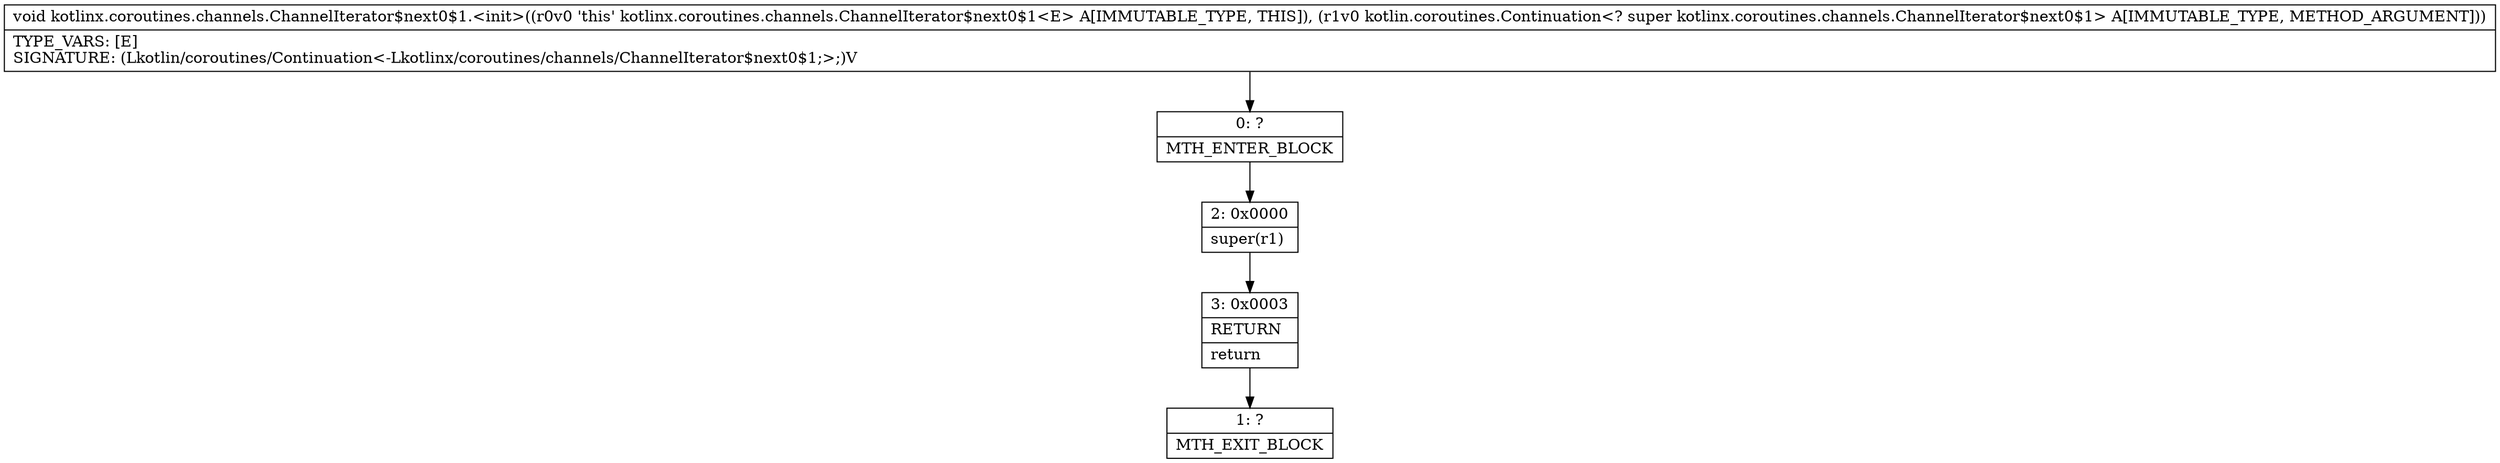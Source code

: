 digraph "CFG forkotlinx.coroutines.channels.ChannelIterator$next0$1.\<init\>(Lkotlin\/coroutines\/Continuation;)V" {
Node_0 [shape=record,label="{0\:\ ?|MTH_ENTER_BLOCK\l}"];
Node_2 [shape=record,label="{2\:\ 0x0000|super(r1)\l}"];
Node_3 [shape=record,label="{3\:\ 0x0003|RETURN\l|return\l}"];
Node_1 [shape=record,label="{1\:\ ?|MTH_EXIT_BLOCK\l}"];
MethodNode[shape=record,label="{void kotlinx.coroutines.channels.ChannelIterator$next0$1.\<init\>((r0v0 'this' kotlinx.coroutines.channels.ChannelIterator$next0$1\<E\> A[IMMUTABLE_TYPE, THIS]), (r1v0 kotlin.coroutines.Continuation\<? super kotlinx.coroutines.channels.ChannelIterator$next0$1\> A[IMMUTABLE_TYPE, METHOD_ARGUMENT]))  | TYPE_VARS: [E]\lSIGNATURE: (Lkotlin\/coroutines\/Continuation\<\-Lkotlinx\/coroutines\/channels\/ChannelIterator$next0$1;\>;)V\l}"];
MethodNode -> Node_0;Node_0 -> Node_2;
Node_2 -> Node_3;
Node_3 -> Node_1;
}

